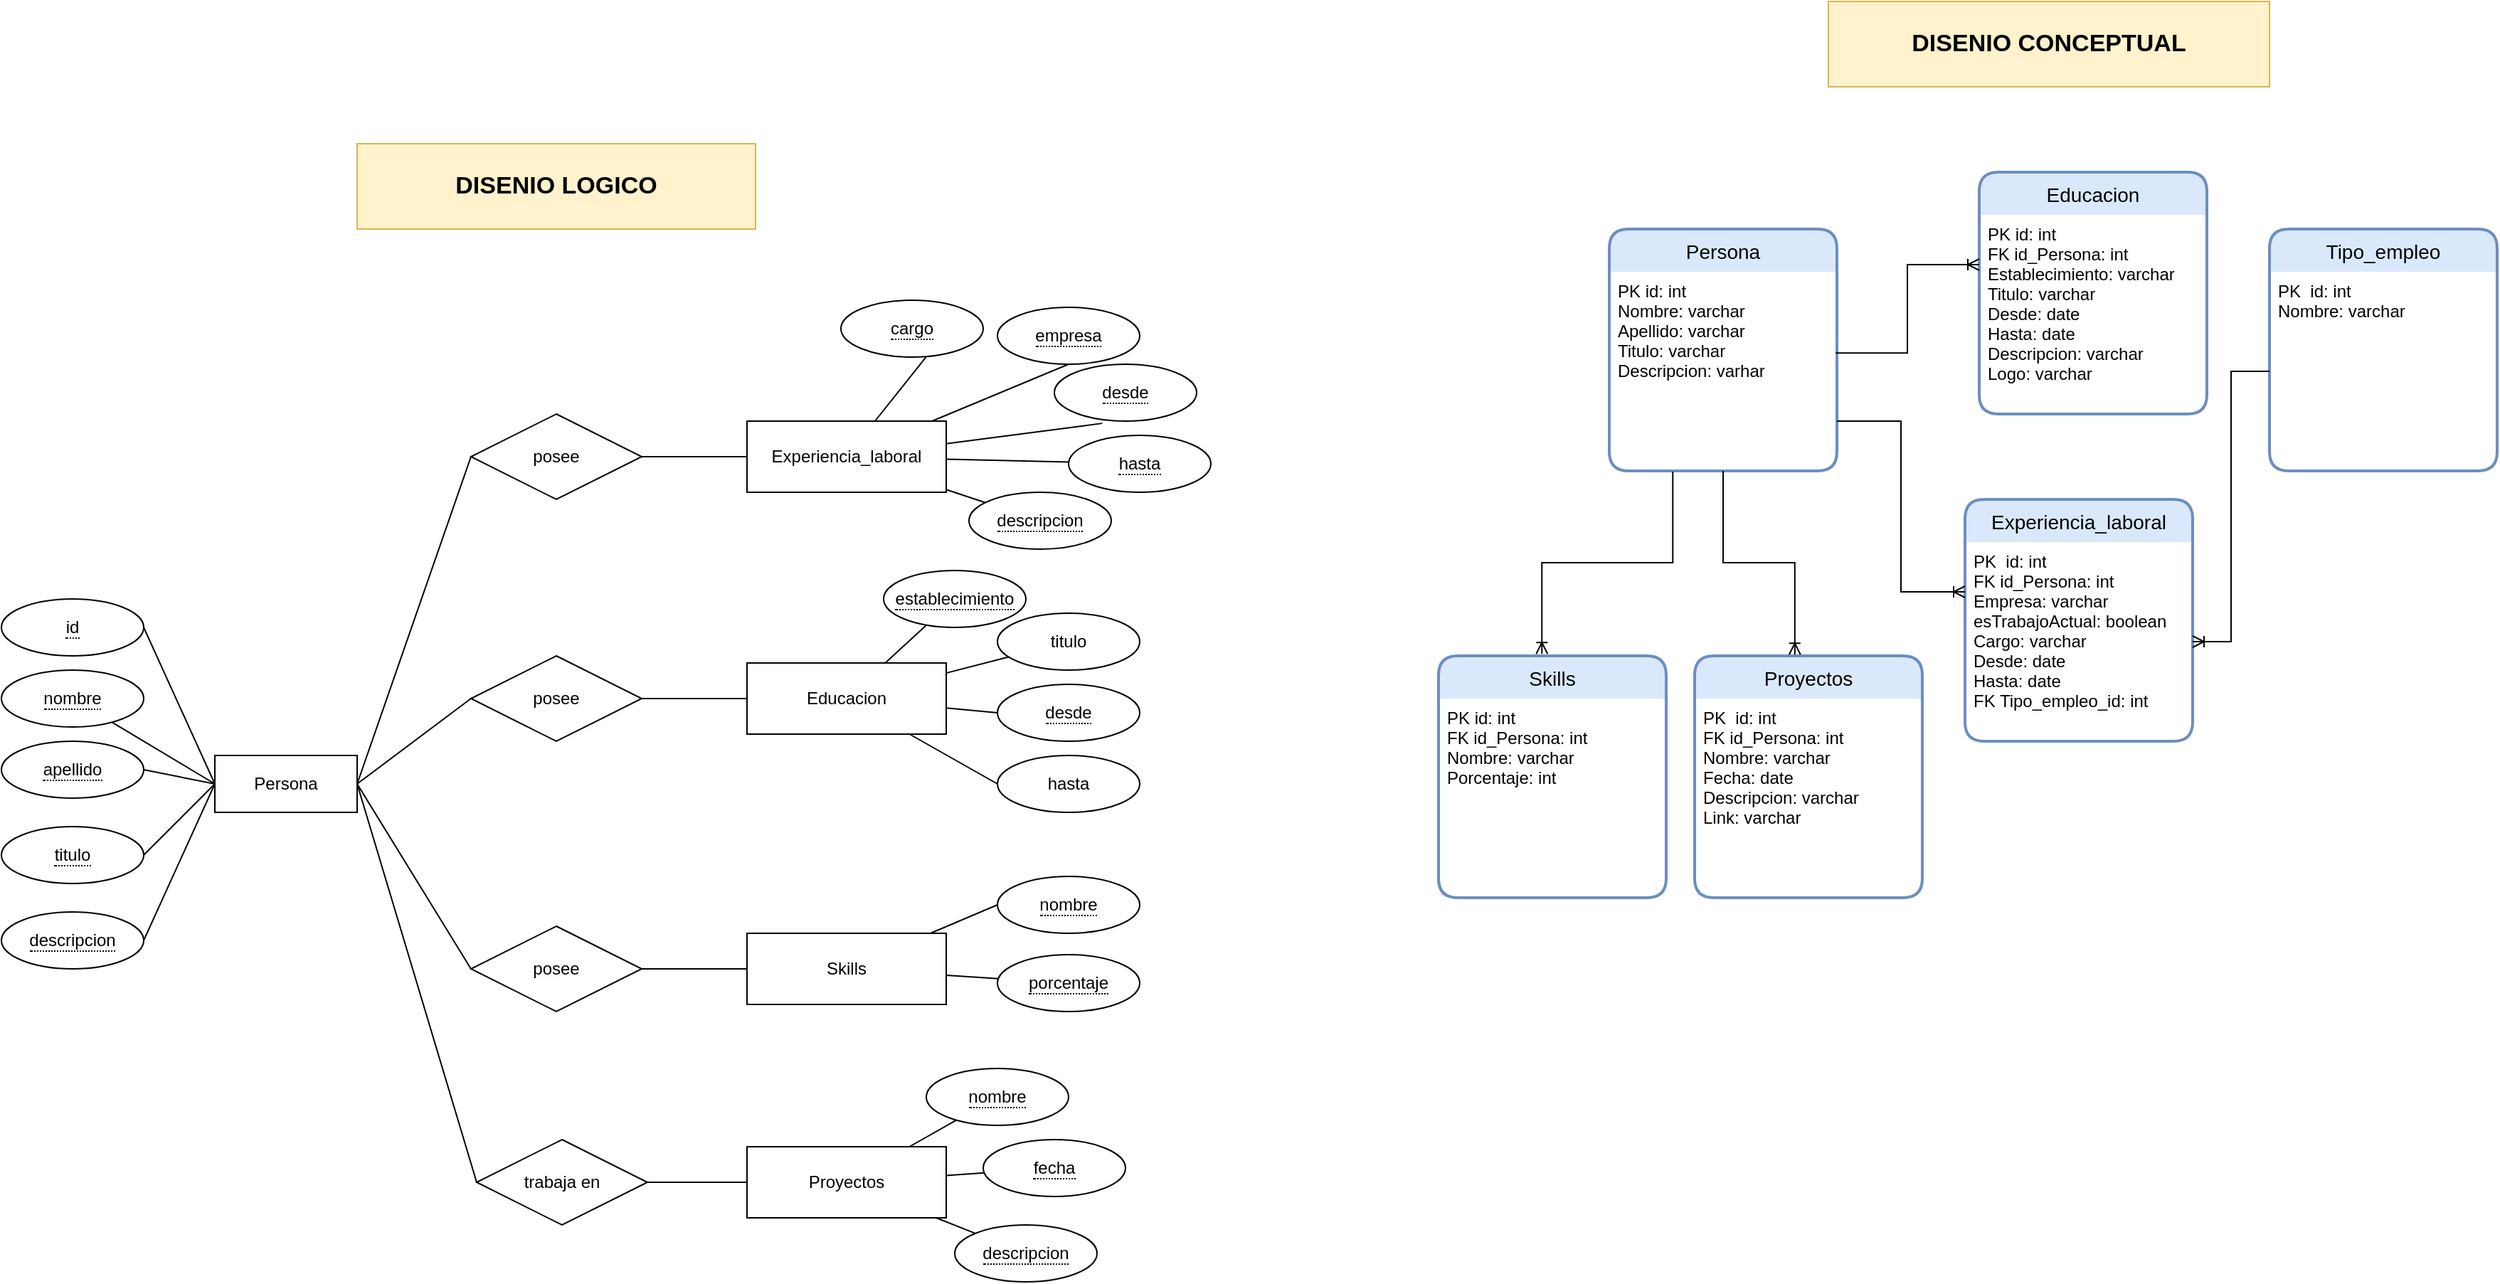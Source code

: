 <mxfile version="18.0.7" type="github" pages="2">
  <diagram id="QpSm8B5l4Wpi0U74M7_F" name="DER">
    <mxGraphModel dx="1038" dy="560" grid="1" gridSize="10" guides="1" tooltips="1" connect="1" arrows="1" fold="1" page="1" pageScale="1" pageWidth="827" pageHeight="1169" background="none" math="0" shadow="0">
      <root>
        <mxCell id="0" />
        <mxCell id="1" parent="0" />
        <mxCell id="chf8NwxJ6LeS7-mmYx3d-1" value="Persona" style="whiteSpace=wrap;html=1;align=center;" parent="1" vertex="1">
          <mxGeometry x="230" y="630" width="100" height="40" as="geometry" />
        </mxCell>
        <mxCell id="chf8NwxJ6LeS7-mmYx3d-43" style="edgeStyle=none;shape=connector;rounded=0;orthogonalLoop=1;jettySize=auto;html=1;entryX=0.599;entryY=0.996;entryDx=0;entryDy=0;entryPerimeter=0;labelBackgroundColor=default;fontFamily=Helvetica;fontSize=11;fontColor=default;endArrow=none;strokeColor=default;" parent="1" source="chf8NwxJ6LeS7-mmYx3d-3" target="chf8NwxJ6LeS7-mmYx3d-35" edge="1">
          <mxGeometry relative="1" as="geometry" />
        </mxCell>
        <mxCell id="chf8NwxJ6LeS7-mmYx3d-44" style="edgeStyle=none;shape=connector;rounded=0;orthogonalLoop=1;jettySize=auto;html=1;entryX=0.5;entryY=1;entryDx=0;entryDy=0;labelBackgroundColor=default;fontFamily=Helvetica;fontSize=11;fontColor=default;endArrow=none;strokeColor=default;" parent="1" source="chf8NwxJ6LeS7-mmYx3d-3" target="chf8NwxJ6LeS7-mmYx3d-36" edge="1">
          <mxGeometry relative="1" as="geometry" />
        </mxCell>
        <mxCell id="chf8NwxJ6LeS7-mmYx3d-45" style="edgeStyle=none;shape=connector;rounded=0;orthogonalLoop=1;jettySize=auto;html=1;entryX=0.336;entryY=1.039;entryDx=0;entryDy=0;entryPerimeter=0;labelBackgroundColor=default;fontFamily=Helvetica;fontSize=11;fontColor=default;endArrow=none;strokeColor=default;" parent="1" source="chf8NwxJ6LeS7-mmYx3d-3" target="chf8NwxJ6LeS7-mmYx3d-37" edge="1">
          <mxGeometry relative="1" as="geometry" />
        </mxCell>
        <mxCell id="chf8NwxJ6LeS7-mmYx3d-46" style="edgeStyle=none;shape=connector;rounded=0;orthogonalLoop=1;jettySize=auto;html=1;labelBackgroundColor=default;fontFamily=Helvetica;fontSize=11;fontColor=default;endArrow=none;strokeColor=default;" parent="1" source="chf8NwxJ6LeS7-mmYx3d-3" target="chf8NwxJ6LeS7-mmYx3d-38" edge="1">
          <mxGeometry relative="1" as="geometry" />
        </mxCell>
        <mxCell id="chf8NwxJ6LeS7-mmYx3d-47" style="edgeStyle=none;shape=connector;rounded=0;orthogonalLoop=1;jettySize=auto;html=1;labelBackgroundColor=default;fontFamily=Helvetica;fontSize=11;fontColor=default;endArrow=none;strokeColor=default;" parent="1" source="chf8NwxJ6LeS7-mmYx3d-3" target="chf8NwxJ6LeS7-mmYx3d-39" edge="1">
          <mxGeometry relative="1" as="geometry" />
        </mxCell>
        <mxCell id="chf8NwxJ6LeS7-mmYx3d-3" value="Experiencia_laboral" style="whiteSpace=wrap;html=1;align=center;" parent="1" vertex="1">
          <mxGeometry x="604" y="395" width="140" height="50" as="geometry" />
        </mxCell>
        <mxCell id="chf8NwxJ6LeS7-mmYx3d-49" style="edgeStyle=none;shape=connector;rounded=0;orthogonalLoop=1;jettySize=auto;html=1;labelBackgroundColor=default;fontFamily=Helvetica;fontSize=11;fontColor=default;endArrow=none;strokeColor=default;" parent="1" source="chf8NwxJ6LeS7-mmYx3d-4" target="chf8NwxJ6LeS7-mmYx3d-48" edge="1">
          <mxGeometry relative="1" as="geometry" />
        </mxCell>
        <mxCell id="chf8NwxJ6LeS7-mmYx3d-52" style="edgeStyle=none;shape=connector;rounded=0;orthogonalLoop=1;jettySize=auto;html=1;entryX=0;entryY=0.5;entryDx=0;entryDy=0;labelBackgroundColor=default;fontFamily=Helvetica;fontSize=11;fontColor=default;endArrow=none;strokeColor=default;" parent="1" source="chf8NwxJ6LeS7-mmYx3d-4" target="chf8NwxJ6LeS7-mmYx3d-51" edge="1">
          <mxGeometry relative="1" as="geometry" />
        </mxCell>
        <mxCell id="chf8NwxJ6LeS7-mmYx3d-53" style="edgeStyle=none;shape=connector;rounded=0;orthogonalLoop=1;jettySize=auto;html=1;labelBackgroundColor=default;fontFamily=Helvetica;fontSize=11;fontColor=default;endArrow=none;strokeColor=default;" parent="1" source="chf8NwxJ6LeS7-mmYx3d-4" target="chf8NwxJ6LeS7-mmYx3d-50" edge="1">
          <mxGeometry relative="1" as="geometry" />
        </mxCell>
        <mxCell id="chf8NwxJ6LeS7-mmYx3d-55" style="edgeStyle=none;shape=connector;rounded=0;orthogonalLoop=1;jettySize=auto;html=1;entryX=0;entryY=0.5;entryDx=0;entryDy=0;labelBackgroundColor=default;fontFamily=Helvetica;fontSize=11;fontColor=default;endArrow=none;strokeColor=default;" parent="1" source="chf8NwxJ6LeS7-mmYx3d-4" target="chf8NwxJ6LeS7-mmYx3d-54" edge="1">
          <mxGeometry relative="1" as="geometry" />
        </mxCell>
        <mxCell id="chf8NwxJ6LeS7-mmYx3d-4" value="Educacion" style="whiteSpace=wrap;html=1;align=center;" parent="1" vertex="1">
          <mxGeometry x="604" y="565" width="140" height="50" as="geometry" />
        </mxCell>
        <mxCell id="chf8NwxJ6LeS7-mmYx3d-58" style="edgeStyle=none;shape=connector;rounded=0;orthogonalLoop=1;jettySize=auto;html=1;entryX=0;entryY=0.5;entryDx=0;entryDy=0;labelBackgroundColor=default;fontFamily=Helvetica;fontSize=11;fontColor=default;endArrow=none;strokeColor=default;" parent="1" source="chf8NwxJ6LeS7-mmYx3d-5" target="chf8NwxJ6LeS7-mmYx3d-56" edge="1">
          <mxGeometry relative="1" as="geometry" />
        </mxCell>
        <mxCell id="chf8NwxJ6LeS7-mmYx3d-59" style="edgeStyle=none;shape=connector;rounded=0;orthogonalLoop=1;jettySize=auto;html=1;labelBackgroundColor=default;fontFamily=Helvetica;fontSize=11;fontColor=default;endArrow=none;strokeColor=default;" parent="1" source="chf8NwxJ6LeS7-mmYx3d-5" target="chf8NwxJ6LeS7-mmYx3d-57" edge="1">
          <mxGeometry relative="1" as="geometry" />
        </mxCell>
        <mxCell id="chf8NwxJ6LeS7-mmYx3d-5" value="Skills" style="whiteSpace=wrap;html=1;align=center;" parent="1" vertex="1">
          <mxGeometry x="604" y="755" width="140" height="50" as="geometry" />
        </mxCell>
        <mxCell id="chf8NwxJ6LeS7-mmYx3d-63" style="edgeStyle=none;shape=connector;rounded=0;orthogonalLoop=1;jettySize=auto;html=1;labelBackgroundColor=default;fontFamily=Helvetica;fontSize=11;fontColor=default;endArrow=none;strokeColor=default;" parent="1" source="chf8NwxJ6LeS7-mmYx3d-6" target="chf8NwxJ6LeS7-mmYx3d-60" edge="1">
          <mxGeometry relative="1" as="geometry" />
        </mxCell>
        <mxCell id="chf8NwxJ6LeS7-mmYx3d-64" style="edgeStyle=none;shape=connector;rounded=0;orthogonalLoop=1;jettySize=auto;html=1;labelBackgroundColor=default;fontFamily=Helvetica;fontSize=11;fontColor=default;endArrow=none;strokeColor=default;" parent="1" source="chf8NwxJ6LeS7-mmYx3d-6" target="chf8NwxJ6LeS7-mmYx3d-61" edge="1">
          <mxGeometry relative="1" as="geometry" />
        </mxCell>
        <mxCell id="chf8NwxJ6LeS7-mmYx3d-65" style="edgeStyle=none;shape=connector;rounded=0;orthogonalLoop=1;jettySize=auto;html=1;labelBackgroundColor=default;fontFamily=Helvetica;fontSize=11;fontColor=default;endArrow=none;strokeColor=default;" parent="1" source="chf8NwxJ6LeS7-mmYx3d-6" target="chf8NwxJ6LeS7-mmYx3d-62" edge="1">
          <mxGeometry relative="1" as="geometry" />
        </mxCell>
        <mxCell id="chf8NwxJ6LeS7-mmYx3d-6" value="Proyectos" style="whiteSpace=wrap;html=1;align=center;" parent="1" vertex="1">
          <mxGeometry x="604" y="905" width="140" height="50" as="geometry" />
        </mxCell>
        <mxCell id="chf8NwxJ6LeS7-mmYx3d-7" value="posee" style="shape=rhombus;perimeter=rhombusPerimeter;whiteSpace=wrap;html=1;align=center;" parent="1" vertex="1">
          <mxGeometry x="410" y="390" width="120" height="60" as="geometry" />
        </mxCell>
        <mxCell id="chf8NwxJ6LeS7-mmYx3d-9" value="" style="endArrow=none;html=1;rounded=0;exitX=1;exitY=0.5;exitDx=0;exitDy=0;entryX=0;entryY=0.5;entryDx=0;entryDy=0;" parent="1" source="chf8NwxJ6LeS7-mmYx3d-1" target="chf8NwxJ6LeS7-mmYx3d-7" edge="1">
          <mxGeometry relative="1" as="geometry">
            <mxPoint x="350" y="460" as="sourcePoint" />
            <mxPoint x="510" y="460" as="targetPoint" />
          </mxGeometry>
        </mxCell>
        <mxCell id="chf8NwxJ6LeS7-mmYx3d-15" value="" style="endArrow=none;html=1;rounded=0;exitX=1;exitY=0.5;exitDx=0;exitDy=0;entryX=0;entryY=0.5;entryDx=0;entryDy=0;" parent="1" source="chf8NwxJ6LeS7-mmYx3d-7" target="chf8NwxJ6LeS7-mmYx3d-3" edge="1">
          <mxGeometry relative="1" as="geometry">
            <mxPoint x="510" y="470" as="sourcePoint" />
            <mxPoint x="670" y="470" as="targetPoint" />
          </mxGeometry>
        </mxCell>
        <mxCell id="chf8NwxJ6LeS7-mmYx3d-18" value="posee" style="shape=rhombus;perimeter=rhombusPerimeter;whiteSpace=wrap;html=1;align=center;" parent="1" vertex="1">
          <mxGeometry x="410" y="560" width="120" height="60" as="geometry" />
        </mxCell>
        <mxCell id="chf8NwxJ6LeS7-mmYx3d-20" value="" style="endArrow=none;html=1;rounded=0;exitX=1;exitY=0.5;exitDx=0;exitDy=0;entryX=0;entryY=0.5;entryDx=0;entryDy=0;" parent="1" source="chf8NwxJ6LeS7-mmYx3d-1" target="chf8NwxJ6LeS7-mmYx3d-18" edge="1">
          <mxGeometry relative="1" as="geometry">
            <mxPoint x="500" y="510" as="sourcePoint" />
            <mxPoint x="660" y="510" as="targetPoint" />
          </mxGeometry>
        </mxCell>
        <mxCell id="chf8NwxJ6LeS7-mmYx3d-22" value="" style="endArrow=none;html=1;rounded=0;exitX=1;exitY=0.5;exitDx=0;exitDy=0;entryX=0;entryY=0.5;entryDx=0;entryDy=0;" parent="1" source="chf8NwxJ6LeS7-mmYx3d-18" target="chf8NwxJ6LeS7-mmYx3d-4" edge="1">
          <mxGeometry relative="1" as="geometry">
            <mxPoint x="540" y="590" as="sourcePoint" />
            <mxPoint x="590" y="600" as="targetPoint" />
          </mxGeometry>
        </mxCell>
        <mxCell id="chf8NwxJ6LeS7-mmYx3d-23" value="posee" style="shape=rhombus;perimeter=rhombusPerimeter;whiteSpace=wrap;html=1;align=center;" parent="1" vertex="1">
          <mxGeometry x="410" y="750" width="120" height="60" as="geometry" />
        </mxCell>
        <mxCell id="chf8NwxJ6LeS7-mmYx3d-24" value="trabaja en" style="shape=rhombus;perimeter=rhombusPerimeter;whiteSpace=wrap;html=1;align=center;" parent="1" vertex="1">
          <mxGeometry x="414" y="900" width="120" height="60" as="geometry" />
        </mxCell>
        <mxCell id="chf8NwxJ6LeS7-mmYx3d-26" value="" style="endArrow=none;html=1;rounded=0;entryX=0;entryY=0.5;entryDx=0;entryDy=0;exitX=1;exitY=0.5;exitDx=0;exitDy=0;" parent="1" source="chf8NwxJ6LeS7-mmYx3d-1" target="chf8NwxJ6LeS7-mmYx3d-23" edge="1">
          <mxGeometry relative="1" as="geometry">
            <mxPoint x="400" y="560" as="sourcePoint" />
            <mxPoint x="620" y="580" as="targetPoint" />
          </mxGeometry>
        </mxCell>
        <mxCell id="chf8NwxJ6LeS7-mmYx3d-27" value="" style="endArrow=none;html=1;rounded=0;exitX=1;exitY=0.5;exitDx=0;exitDy=0;entryX=0;entryY=0.5;entryDx=0;entryDy=0;" parent="1" source="chf8NwxJ6LeS7-mmYx3d-1" target="chf8NwxJ6LeS7-mmYx3d-24" edge="1">
          <mxGeometry relative="1" as="geometry">
            <mxPoint x="460" y="580" as="sourcePoint" />
            <mxPoint x="620" y="580" as="targetPoint" />
          </mxGeometry>
        </mxCell>
        <mxCell id="chf8NwxJ6LeS7-mmYx3d-31" value="" style="endArrow=none;html=1;rounded=0;exitX=1;exitY=0.5;exitDx=0;exitDy=0;" parent="1" source="chf8NwxJ6LeS7-mmYx3d-24" target="chf8NwxJ6LeS7-mmYx3d-6" edge="1">
          <mxGeometry relative="1" as="geometry">
            <mxPoint x="460" y="820" as="sourcePoint" />
            <mxPoint x="620" y="820" as="targetPoint" />
          </mxGeometry>
        </mxCell>
        <mxCell id="chf8NwxJ6LeS7-mmYx3d-32" value="" style="endArrow=none;html=1;rounded=0;exitX=1;exitY=0.5;exitDx=0;exitDy=0;entryX=0;entryY=0.5;entryDx=0;entryDy=0;" parent="1" source="chf8NwxJ6LeS7-mmYx3d-23" target="chf8NwxJ6LeS7-mmYx3d-5" edge="1">
          <mxGeometry relative="1" as="geometry">
            <mxPoint x="460" y="750" as="sourcePoint" />
            <mxPoint x="620" y="750" as="targetPoint" />
          </mxGeometry>
        </mxCell>
        <mxCell id="chf8NwxJ6LeS7-mmYx3d-35" value="&lt;span style=&quot;border-bottom: 1px dotted&quot;&gt;cargo&lt;/span&gt;" style="ellipse;whiteSpace=wrap;html=1;align=center;" parent="1" vertex="1">
          <mxGeometry x="670" y="310" width="100" height="40" as="geometry" />
        </mxCell>
        <mxCell id="chf8NwxJ6LeS7-mmYx3d-36" value="&lt;span style=&quot;border-bottom: 1px dotted&quot;&gt;empresa&lt;/span&gt;" style="ellipse;whiteSpace=wrap;html=1;align=center;" parent="1" vertex="1">
          <mxGeometry x="780" y="315" width="100" height="40" as="geometry" />
        </mxCell>
        <mxCell id="chf8NwxJ6LeS7-mmYx3d-37" value="&lt;span style=&quot;border-bottom: 1px dotted&quot;&gt;desde&lt;/span&gt;" style="ellipse;whiteSpace=wrap;html=1;align=center;" parent="1" vertex="1">
          <mxGeometry x="820" y="355" width="100" height="40" as="geometry" />
        </mxCell>
        <mxCell id="chf8NwxJ6LeS7-mmYx3d-38" value="&lt;span style=&quot;border-bottom: 1px dotted&quot;&gt;hasta&lt;/span&gt;" style="ellipse;whiteSpace=wrap;html=1;align=center;" parent="1" vertex="1">
          <mxGeometry x="830" y="405" width="100" height="40" as="geometry" />
        </mxCell>
        <mxCell id="chf8NwxJ6LeS7-mmYx3d-39" value="&lt;span style=&quot;border-bottom: 1px dotted&quot;&gt;descripcion&lt;/span&gt;" style="ellipse;whiteSpace=wrap;html=1;align=center;" parent="1" vertex="1">
          <mxGeometry x="760" y="445" width="100" height="40" as="geometry" />
        </mxCell>
        <mxCell id="chf8NwxJ6LeS7-mmYx3d-48" value="&lt;span style=&quot;border-bottom: 1px dotted&quot;&gt;establecimiento&lt;/span&gt;" style="ellipse;whiteSpace=wrap;html=1;align=center;" parent="1" vertex="1">
          <mxGeometry x="700" y="500" width="100" height="40" as="geometry" />
        </mxCell>
        <mxCell id="chf8NwxJ6LeS7-mmYx3d-50" value="titulo" style="ellipse;whiteSpace=wrap;html=1;align=center;" parent="1" vertex="1">
          <mxGeometry x="780" y="530" width="100" height="40" as="geometry" />
        </mxCell>
        <mxCell id="chf8NwxJ6LeS7-mmYx3d-51" value="&lt;span style=&quot;border-bottom: 1px dotted&quot;&gt;desde&lt;/span&gt;" style="ellipse;whiteSpace=wrap;html=1;align=center;" parent="1" vertex="1">
          <mxGeometry x="780" y="580" width="100" height="40" as="geometry" />
        </mxCell>
        <mxCell id="chf8NwxJ6LeS7-mmYx3d-54" value="hasta" style="ellipse;whiteSpace=wrap;html=1;align=center;" parent="1" vertex="1">
          <mxGeometry x="780" y="630" width="100" height="40" as="geometry" />
        </mxCell>
        <mxCell id="chf8NwxJ6LeS7-mmYx3d-56" value="&lt;span style=&quot;border-bottom: 1px dotted&quot;&gt;nombre&lt;/span&gt;" style="ellipse;whiteSpace=wrap;html=1;align=center;" parent="1" vertex="1">
          <mxGeometry x="780" y="715" width="100" height="40" as="geometry" />
        </mxCell>
        <mxCell id="chf8NwxJ6LeS7-mmYx3d-57" value="&lt;span style=&quot;border-bottom: 1px dotted&quot;&gt;porcentaje&lt;/span&gt;" style="ellipse;whiteSpace=wrap;html=1;align=center;" parent="1" vertex="1">
          <mxGeometry x="780" y="770" width="100" height="40" as="geometry" />
        </mxCell>
        <mxCell id="chf8NwxJ6LeS7-mmYx3d-60" value="&lt;span style=&quot;border-bottom: 1px dotted&quot;&gt;nombre&lt;/span&gt;" style="ellipse;whiteSpace=wrap;html=1;align=center;" parent="1" vertex="1">
          <mxGeometry x="730" y="850" width="100" height="40" as="geometry" />
        </mxCell>
        <mxCell id="chf8NwxJ6LeS7-mmYx3d-61" value="&lt;span style=&quot;border-bottom: 1px dotted&quot;&gt;fecha&lt;/span&gt;" style="ellipse;whiteSpace=wrap;html=1;align=center;" parent="1" vertex="1">
          <mxGeometry x="770" y="900" width="100" height="40" as="geometry" />
        </mxCell>
        <mxCell id="chf8NwxJ6LeS7-mmYx3d-62" value="&lt;span style=&quot;border-bottom: 1px dotted&quot;&gt;descripcion&lt;/span&gt;" style="ellipse;whiteSpace=wrap;html=1;align=center;" parent="1" vertex="1">
          <mxGeometry x="750" y="960" width="100" height="40" as="geometry" />
        </mxCell>
        <mxCell id="IKc9bVj89uV0Ui4GK-_n-7" value="DISENIO LOGICO" style="rounded=0;whiteSpace=wrap;html=1;fontFamily=Helvetica;fontSize=17;fontStyle=1;fillColor=#fff2cc;strokeColor=#d6b656;" parent="1" vertex="1">
          <mxGeometry x="330" y="200" width="280" height="60" as="geometry" />
        </mxCell>
        <mxCell id="IKc9bVj89uV0Ui4GK-_n-8" value="DISENIO CONCEPTUAL" style="rounded=0;whiteSpace=wrap;html=1;fontFamily=Helvetica;fontSize=17;fontStyle=1;fillColor=#fff2cc;strokeColor=#d6b656;" parent="1" vertex="1">
          <mxGeometry x="1364" y="100" width="310" height="60" as="geometry" />
        </mxCell>
        <mxCell id="lIModVLrYndjuk8-XewW-1" value="Persona" style="swimlane;childLayout=stackLayout;horizontal=1;startSize=30;horizontalStack=0;rounded=1;fontSize=14;fontStyle=0;strokeWidth=2;resizeParent=0;resizeLast=1;shadow=0;dashed=0;align=center;swimlaneFillColor=default;fillColor=#dae8fc;strokeColor=#6c8ebf;sketch=0;glass=0;swimlaneLine=0;labelBorderColor=none;" parent="1" vertex="1">
          <mxGeometry x="1210" y="260" width="160" height="170" as="geometry" />
        </mxCell>
        <mxCell id="lIModVLrYndjuk8-XewW-2" value="PK id: int&#xa;Nombre: varchar&#xa;Apellido: varchar&#xa;Titulo: varchar&#xa;Descripcion: varhar" style="align=left;strokeColor=none;fillColor=none;spacingLeft=4;fontSize=12;verticalAlign=top;resizable=0;rotatable=0;part=1;fontStyle=0" parent="lIModVLrYndjuk8-XewW-1" vertex="1">
          <mxGeometry y="30" width="160" height="140" as="geometry" />
        </mxCell>
        <mxCell id="lIModVLrYndjuk8-XewW-5" value="Experiencia_laboral" style="swimlane;childLayout=stackLayout;horizontal=1;startSize=30;horizontalStack=0;rounded=1;fontSize=14;fontStyle=0;strokeWidth=2;resizeParent=0;resizeLast=1;shadow=0;dashed=0;align=center;swimlaneFillColor=default;fillColor=#dae8fc;strokeColor=#6c8ebf;sketch=0;glass=0;swimlaneLine=0;labelBorderColor=none;" parent="1" vertex="1">
          <mxGeometry x="1460" y="450" width="160" height="170" as="geometry" />
        </mxCell>
        <mxCell id="lIModVLrYndjuk8-XewW-6" value="PK  id: int&#xa;FK id_Persona: int&#xa;Empresa: varchar&#xa;esTrabajoActual: boolean&#xa;Cargo: varchar&#xa;Desde: date&#xa;Hasta: date&#xa;FK Tipo_empleo_id: int" style="align=left;strokeColor=none;fillColor=none;spacingLeft=4;fontSize=12;verticalAlign=top;resizable=0;rotatable=0;part=1;" parent="lIModVLrYndjuk8-XewW-5" vertex="1">
          <mxGeometry y="30" width="160" height="140" as="geometry" />
        </mxCell>
        <mxCell id="lIModVLrYndjuk8-XewW-7" value="Educacion" style="swimlane;childLayout=stackLayout;horizontal=1;startSize=30;horizontalStack=0;rounded=1;fontSize=14;fontStyle=0;strokeWidth=2;resizeParent=0;resizeLast=1;shadow=0;dashed=0;align=center;swimlaneFillColor=default;fillColor=#dae8fc;strokeColor=#6c8ebf;sketch=0;glass=0;swimlaneLine=0;labelBorderColor=none;" parent="1" vertex="1">
          <mxGeometry x="1470" y="220" width="160" height="170" as="geometry" />
        </mxCell>
        <mxCell id="lIModVLrYndjuk8-XewW-8" value="PK id: int&#xa;FK id_Persona: int&#xa;Establecimiento: varchar&#xa;Titulo: varchar&#xa;Desde: date&#xa;Hasta: date&#xa;Descripcion: varchar&#xa;Logo: varchar" style="align=left;strokeColor=none;fillColor=none;spacingLeft=4;fontSize=12;verticalAlign=top;resizable=0;rotatable=0;part=1;" parent="lIModVLrYndjuk8-XewW-7" vertex="1">
          <mxGeometry y="30" width="160" height="140" as="geometry" />
        </mxCell>
        <mxCell id="lIModVLrYndjuk8-XewW-12" value="Skills" style="swimlane;childLayout=stackLayout;horizontal=1;startSize=30;horizontalStack=0;rounded=1;fontSize=14;fontStyle=0;strokeWidth=2;resizeParent=0;resizeLast=1;shadow=0;dashed=0;align=center;swimlaneFillColor=default;fillColor=#dae8fc;strokeColor=#6c8ebf;sketch=0;glass=0;swimlaneLine=0;labelBorderColor=none;" parent="1" vertex="1">
          <mxGeometry x="1090" y="560" width="160" height="170" as="geometry" />
        </mxCell>
        <mxCell id="lIModVLrYndjuk8-XewW-13" value="PK id: int&#xa;FK id_Persona: int&#xa;Nombre: varchar&#xa;Porcentaje: int" style="align=left;strokeColor=none;fillColor=none;spacingLeft=4;fontSize=12;verticalAlign=top;resizable=0;rotatable=0;part=1;" parent="lIModVLrYndjuk8-XewW-12" vertex="1">
          <mxGeometry y="30" width="160" height="140" as="geometry" />
        </mxCell>
        <mxCell id="lIModVLrYndjuk8-XewW-14" value="Proyectos" style="swimlane;childLayout=stackLayout;horizontal=1;startSize=30;horizontalStack=0;rounded=1;fontSize=14;fontStyle=0;strokeWidth=2;resizeParent=0;resizeLast=1;shadow=0;dashed=0;align=center;swimlaneFillColor=default;fillColor=#dae8fc;strokeColor=#6c8ebf;sketch=0;glass=0;swimlaneLine=0;labelBorderColor=none;" parent="1" vertex="1">
          <mxGeometry x="1270" y="560" width="160" height="170" as="geometry" />
        </mxCell>
        <mxCell id="lIModVLrYndjuk8-XewW-15" value="PK  id: int&#xa;FK id_Persona: int&#xa;Nombre: varchar&#xa;Fecha: date&#xa;Descripcion: varchar&#xa;Link: varchar" style="align=left;strokeColor=none;fillColor=none;spacingLeft=4;fontSize=12;verticalAlign=top;resizable=0;rotatable=0;part=1;" parent="lIModVLrYndjuk8-XewW-14" vertex="1">
          <mxGeometry y="30" width="160" height="140" as="geometry" />
        </mxCell>
        <mxCell id="lIModVLrYndjuk8-XewW-21" value="" style="edgeStyle=elbowEdgeStyle;fontSize=12;html=1;endArrow=ERoneToMany;rounded=0;entryX=0;entryY=0.25;entryDx=0;entryDy=0;exitX=1;exitY=0.75;exitDx=0;exitDy=0;" parent="1" source="lIModVLrYndjuk8-XewW-2" target="lIModVLrYndjuk8-XewW-6" edge="1">
          <mxGeometry width="100" height="100" relative="1" as="geometry">
            <mxPoint x="1210" y="420" as="sourcePoint" />
            <mxPoint x="1310" y="320" as="targetPoint" />
          </mxGeometry>
        </mxCell>
        <mxCell id="lIModVLrYndjuk8-XewW-26" value="" style="edgeStyle=elbowEdgeStyle;fontSize=12;html=1;endArrow=ERoneToMany;rounded=0;entryX=0;entryY=0.25;entryDx=0;entryDy=0;exitX=0.994;exitY=0.408;exitDx=0;exitDy=0;exitPerimeter=0;" parent="1" source="lIModVLrYndjuk8-XewW-2" target="lIModVLrYndjuk8-XewW-8" edge="1">
          <mxGeometry width="100" height="100" relative="1" as="geometry">
            <mxPoint x="1380.0" y="405" as="sourcePoint" />
            <mxPoint x="1470.0" y="525" as="targetPoint" />
          </mxGeometry>
        </mxCell>
        <mxCell id="lIModVLrYndjuk8-XewW-27" value="" style="edgeStyle=elbowEdgeStyle;fontSize=12;html=1;endArrow=ERoneToMany;rounded=0;entryX=0.44;entryY=-0.005;entryDx=0;entryDy=0;exitX=0.5;exitY=1;exitDx=0;exitDy=0;entryPerimeter=0;elbow=vertical;" parent="1" source="lIModVLrYndjuk8-XewW-2" target="lIModVLrYndjuk8-XewW-14" edge="1">
          <mxGeometry width="100" height="100" relative="1" as="geometry">
            <mxPoint x="1380.0" y="405" as="sourcePoint" />
            <mxPoint x="1470.0" y="525" as="targetPoint" />
          </mxGeometry>
        </mxCell>
        <mxCell id="lIModVLrYndjuk8-XewW-28" value="" style="edgeStyle=elbowEdgeStyle;fontSize=12;html=1;endArrow=ERoneToMany;rounded=0;entryX=0.454;entryY=-0.008;entryDx=0;entryDy=0;entryPerimeter=0;elbow=vertical;exitX=0.279;exitY=1.004;exitDx=0;exitDy=0;exitPerimeter=0;" parent="1" source="lIModVLrYndjuk8-XewW-2" target="lIModVLrYndjuk8-XewW-12" edge="1">
          <mxGeometry width="100" height="100" relative="1" as="geometry">
            <mxPoint x="1180" y="420" as="sourcePoint" />
            <mxPoint x="1150.4" y="524.15" as="targetPoint" />
          </mxGeometry>
        </mxCell>
        <mxCell id="grFq27OgAj6Q5uw3qDn--1" value="Tipo_empleo" style="swimlane;childLayout=stackLayout;horizontal=1;startSize=30;horizontalStack=0;rounded=1;fontSize=14;fontStyle=0;strokeWidth=2;resizeParent=0;resizeLast=1;shadow=0;dashed=0;align=center;swimlaneFillColor=default;fillColor=#dae8fc;strokeColor=#6c8ebf;sketch=0;glass=0;swimlaneLine=0;labelBorderColor=none;" parent="1" vertex="1">
          <mxGeometry x="1674" y="260" width="160" height="170" as="geometry" />
        </mxCell>
        <mxCell id="grFq27OgAj6Q5uw3qDn--2" value="PK  id: int&#xa;Nombre: varchar" style="align=left;strokeColor=none;fillColor=none;spacingLeft=4;fontSize=12;verticalAlign=top;resizable=0;rotatable=0;part=1;" parent="grFq27OgAj6Q5uw3qDn--1" vertex="1">
          <mxGeometry y="30" width="160" height="140" as="geometry" />
        </mxCell>
        <mxCell id="grFq27OgAj6Q5uw3qDn--3" value="" style="edgeStyle=elbowEdgeStyle;fontSize=12;html=1;endArrow=ERoneToMany;rounded=0;" parent="1" source="grFq27OgAj6Q5uw3qDn--2" target="lIModVLrYndjuk8-XewW-6" edge="1">
          <mxGeometry width="100" height="100" relative="1" as="geometry">
            <mxPoint x="1730" y="512.12" as="sourcePoint" />
            <mxPoint x="1830.96" y="450" as="targetPoint" />
          </mxGeometry>
        </mxCell>
        <mxCell id="4Q7hesqIT6AAzDRU9ILQ-2" value="&lt;span style=&quot;border-bottom: 1px dotted&quot;&gt;id&lt;/span&gt;" style="ellipse;whiteSpace=wrap;html=1;align=center;" parent="1" vertex="1">
          <mxGeometry x="80" y="520" width="100" height="40" as="geometry" />
        </mxCell>
        <mxCell id="4Q7hesqIT6AAzDRU9ILQ-3" value="&lt;span style=&quot;border-bottom: 1px dotted&quot;&gt;nombre&lt;/span&gt;" style="ellipse;whiteSpace=wrap;html=1;align=center;" parent="1" vertex="1">
          <mxGeometry x="80" y="570" width="100" height="40" as="geometry" />
        </mxCell>
        <mxCell id="4Q7hesqIT6AAzDRU9ILQ-4" value="" style="endArrow=none;html=1;rounded=0;exitX=0;exitY=0.5;exitDx=0;exitDy=0;entryX=1;entryY=0.5;entryDx=0;entryDy=0;" parent="1" source="chf8NwxJ6LeS7-mmYx3d-1" target="4Q7hesqIT6AAzDRU9ILQ-2" edge="1">
          <mxGeometry relative="1" as="geometry">
            <mxPoint x="180" y="485" as="sourcePoint" />
            <mxPoint x="361" y="495" as="targetPoint" />
          </mxGeometry>
        </mxCell>
        <mxCell id="4Q7hesqIT6AAzDRU9ILQ-5" value="" style="endArrow=none;html=1;rounded=0;exitX=0;exitY=0.5;exitDx=0;exitDy=0;" parent="1" source="chf8NwxJ6LeS7-mmYx3d-1" target="4Q7hesqIT6AAzDRU9ILQ-3" edge="1">
          <mxGeometry relative="1" as="geometry">
            <mxPoint x="180" y="485" as="sourcePoint" />
            <mxPoint x="234.645" y="469.142" as="targetPoint" />
          </mxGeometry>
        </mxCell>
        <mxCell id="4Q7hesqIT6AAzDRU9ILQ-6" value="&lt;span style=&quot;border-bottom: 1px dotted&quot;&gt;apellido&lt;/span&gt;" style="ellipse;whiteSpace=wrap;html=1;align=center;" parent="1" vertex="1">
          <mxGeometry x="80" y="620" width="100" height="40" as="geometry" />
        </mxCell>
        <mxCell id="4Q7hesqIT6AAzDRU9ILQ-7" value="" style="endArrow=none;html=1;rounded=0;exitX=0;exitY=0.5;exitDx=0;exitDy=0;entryX=1;entryY=0.5;entryDx=0;entryDy=0;" parent="1" source="chf8NwxJ6LeS7-mmYx3d-1" target="4Q7hesqIT6AAzDRU9ILQ-6" edge="1">
          <mxGeometry relative="1" as="geometry">
            <mxPoint x="240" y="660" as="sourcePoint" />
            <mxPoint x="175.355" y="634.142" as="targetPoint" />
          </mxGeometry>
        </mxCell>
        <mxCell id="4Q7hesqIT6AAzDRU9ILQ-8" value="&lt;span style=&quot;border-bottom: 1px dotted&quot;&gt;titulo&lt;/span&gt;" style="ellipse;whiteSpace=wrap;html=1;align=center;" parent="1" vertex="1">
          <mxGeometry x="80" y="680" width="100" height="40" as="geometry" />
        </mxCell>
        <mxCell id="4Q7hesqIT6AAzDRU9ILQ-9" value="&lt;span style=&quot;border-bottom: 1px dotted&quot;&gt;descripcion&lt;br&gt;&lt;/span&gt;" style="ellipse;whiteSpace=wrap;html=1;align=center;" parent="1" vertex="1">
          <mxGeometry x="80" y="740" width="100" height="40" as="geometry" />
        </mxCell>
        <mxCell id="bEV5I2A7I-A9MYf_Ylay-2" value="" style="endArrow=none;html=1;rounded=0;entryX=1;entryY=0.5;entryDx=0;entryDy=0;" parent="1" target="4Q7hesqIT6AAzDRU9ILQ-8" edge="1">
          <mxGeometry relative="1" as="geometry">
            <mxPoint x="230" y="650" as="sourcePoint" />
            <mxPoint x="190" y="730" as="targetPoint" />
          </mxGeometry>
        </mxCell>
        <mxCell id="bEV5I2A7I-A9MYf_Ylay-3" value="" style="endArrow=none;html=1;rounded=0;entryX=1;entryY=0.5;entryDx=0;entryDy=0;exitX=0;exitY=0.5;exitDx=0;exitDy=0;" parent="1" source="chf8NwxJ6LeS7-mmYx3d-1" target="4Q7hesqIT6AAzDRU9ILQ-9" edge="1">
          <mxGeometry relative="1" as="geometry">
            <mxPoint x="220" y="650" as="sourcePoint" />
            <mxPoint x="190" y="790" as="targetPoint" />
          </mxGeometry>
        </mxCell>
      </root>
    </mxGraphModel>
  </diagram>
  <diagram id="8BGMtuXX3aosdN9lxjDp" name="UML">
    <mxGraphModel dx="-616" dy="560" grid="1" gridSize="10" guides="1" tooltips="1" connect="1" arrows="1" fold="1" page="1" pageScale="1" pageWidth="827" pageHeight="1169" math="0" shadow="0">
      <root>
        <mxCell id="0" />
        <mxCell id="1" parent="0" />
        <mxCell id="38xX6cdBBivockfwKTdx-1" value="DISENIO UML" style="rounded=0;whiteSpace=wrap;html=1;fontFamily=Helvetica;fontSize=17;fontStyle=1;fillColor=#fff2cc;strokeColor=#d6b656;" parent="1" vertex="1">
          <mxGeometry x="1940" y="90" width="310" height="60" as="geometry" />
        </mxCell>
        <mxCell id="38xX6cdBBivockfwKTdx-7" value="Experiencia" style="swimlane;fontStyle=1;align=center;verticalAlign=top;childLayout=stackLayout;horizontal=1;startSize=26;horizontalStack=0;resizeParent=1;resizeParentMax=0;resizeLast=0;collapsible=1;marginBottom=0;swimlaneFillColor=default;" parent="1" vertex="1">
          <mxGeometry x="1983" y="480" width="160" height="230" as="geometry">
            <mxRectangle x="1907" y="180" width="90" height="26" as="alternateBounds" />
          </mxGeometry>
        </mxCell>
        <mxCell id="38xX6cdBBivockfwKTdx-8" value="+ id: int&#xa;+ cargo: string&#xa;+ empresa: string&#xa;+ desde: Date&#xa;+ hasta: Date&#xa;+ descripcion: string" style="text;strokeColor=none;fillColor=none;align=left;verticalAlign=top;spacingLeft=4;spacingRight=4;overflow=hidden;rotatable=0;points=[[0,0.5],[1,0.5]];portConstraint=eastwest;" parent="38xX6cdBBivockfwKTdx-7" vertex="1">
          <mxGeometry y="26" width="160" height="104" as="geometry" />
        </mxCell>
        <mxCell id="38xX6cdBBivockfwKTdx-9" value="" style="line;strokeWidth=1;fillColor=none;align=left;verticalAlign=middle;spacingTop=-1;spacingLeft=3;spacingRight=3;rotatable=0;labelPosition=right;points=[];portConstraint=eastwest;" parent="38xX6cdBBivockfwKTdx-7" vertex="1">
          <mxGeometry y="130" width="160" height="8" as="geometry" />
        </mxCell>
        <mxCell id="38xX6cdBBivockfwKTdx-10" value="+ setCargo()&#xa;+ setEmpresa()&#xa;+ setDesde()&#xa;+ setHasta()&#xa;+ setDescripcion()" style="text;strokeColor=none;fillColor=none;align=left;verticalAlign=top;spacingLeft=4;spacingRight=4;overflow=hidden;rotatable=0;points=[[0,0.5],[1,0.5]];portConstraint=eastwest;" parent="38xX6cdBBivockfwKTdx-7" vertex="1">
          <mxGeometry y="138" width="160" height="92" as="geometry" />
        </mxCell>
        <mxCell id="38xX6cdBBivockfwKTdx-12" value="Proyecto" style="swimlane;fontStyle=1;align=center;verticalAlign=top;childLayout=stackLayout;horizontal=1;startSize=26;horizontalStack=0;resizeParent=1;resizeParentMax=0;resizeLast=0;collapsible=1;marginBottom=0;swimlaneFillColor=default;" parent="1" vertex="1">
          <mxGeometry x="2223" y="480" width="160" height="210" as="geometry">
            <mxRectangle x="1907" y="180" width="90" height="26" as="alternateBounds" />
          </mxGeometry>
        </mxCell>
        <mxCell id="38xX6cdBBivockfwKTdx-13" value="+ id: int&#xa;+ nombre: string&#xa;+ fecha: Date&#xa;+ descripcion: string&#xa;+ link: string" style="text;strokeColor=none;fillColor=none;align=left;verticalAlign=top;spacingLeft=4;spacingRight=4;overflow=hidden;rotatable=0;points=[[0,0.5],[1,0.5]];portConstraint=eastwest;" parent="38xX6cdBBivockfwKTdx-12" vertex="1">
          <mxGeometry y="26" width="160" height="84" as="geometry" />
        </mxCell>
        <mxCell id="38xX6cdBBivockfwKTdx-14" value="" style="line;strokeWidth=1;fillColor=none;align=left;verticalAlign=middle;spacingTop=-1;spacingLeft=3;spacingRight=3;rotatable=0;labelPosition=right;points=[];portConstraint=eastwest;" parent="38xX6cdBBivockfwKTdx-12" vertex="1">
          <mxGeometry y="110" width="160" height="8" as="geometry" />
        </mxCell>
        <mxCell id="38xX6cdBBivockfwKTdx-15" value="+ setNombre ()&#xa;+ setFecha()&#xa;+ setDescripcion()&#xa;+ setLink() " style="text;strokeColor=none;fillColor=none;align=left;verticalAlign=top;spacingLeft=4;spacingRight=4;overflow=hidden;rotatable=0;points=[[0,0.5],[1,0.5]];portConstraint=eastwest;" parent="38xX6cdBBivockfwKTdx-12" vertex="1">
          <mxGeometry y="118" width="160" height="92" as="geometry" />
        </mxCell>
        <mxCell id="38xX6cdBBivockfwKTdx-16" value="Educacion" style="swimlane;fontStyle=1;align=center;verticalAlign=top;childLayout=stackLayout;horizontal=1;startSize=26;horizontalStack=0;resizeParent=1;resizeParentMax=0;resizeLast=0;collapsible=1;marginBottom=0;swimlaneFillColor=default;" parent="1" vertex="1">
          <mxGeometry x="1753" y="480" width="160" height="260" as="geometry">
            <mxRectangle x="1907" y="180" width="90" height="26" as="alternateBounds" />
          </mxGeometry>
        </mxCell>
        <mxCell id="38xX6cdBBivockfwKTdx-17" value="+ id: int&#xa;+ establecimiento: string&#xa;+ titulo: string&#xa;+ desde: Date&#xa;+ hasta: Date&#xa;+ logo: string" style="text;strokeColor=none;fillColor=none;align=left;verticalAlign=top;spacingLeft=4;spacingRight=4;overflow=hidden;rotatable=0;points=[[0,0.5],[1,0.5]];portConstraint=eastwest;" parent="38xX6cdBBivockfwKTdx-16" vertex="1">
          <mxGeometry y="26" width="160" height="104" as="geometry" />
        </mxCell>
        <mxCell id="38xX6cdBBivockfwKTdx-18" value="" style="line;strokeWidth=1;fillColor=none;align=left;verticalAlign=middle;spacingTop=-1;spacingLeft=3;spacingRight=3;rotatable=0;labelPosition=right;points=[];portConstraint=eastwest;" parent="38xX6cdBBivockfwKTdx-16" vertex="1">
          <mxGeometry y="130" width="160" height="20" as="geometry" />
        </mxCell>
        <mxCell id="38xX6cdBBivockfwKTdx-19" value="+ setEstablecimiento()&#xa;+ setTitulo()&#xa;+ setDesde()&#xa;+ setHasta()&#xa;+ setLogo()" style="text;strokeColor=none;fillColor=none;align=left;verticalAlign=top;spacingLeft=4;spacingRight=4;overflow=hidden;rotatable=0;points=[[0,0.5],[1,0.5]];portConstraint=eastwest;" parent="38xX6cdBBivockfwKTdx-16" vertex="1">
          <mxGeometry y="150" width="160" height="110" as="geometry" />
        </mxCell>
        <mxCell id="38xX6cdBBivockfwKTdx-21" value="Skills" style="swimlane;fontStyle=1;align=center;verticalAlign=top;childLayout=stackLayout;horizontal=1;startSize=26;horizontalStack=0;resizeParent=1;resizeParentMax=0;resizeLast=0;collapsible=1;marginBottom=0;swimlaneFillColor=default;" parent="1" vertex="1">
          <mxGeometry x="2111" y="220" width="160" height="210" as="geometry">
            <mxRectangle x="1907" y="180" width="90" height="26" as="alternateBounds" />
          </mxGeometry>
        </mxCell>
        <mxCell id="38xX6cdBBivockfwKTdx-22" value="+id: int&#xa;+ nombre: string&#xa;+ porcentaje: number" style="text;strokeColor=none;fillColor=none;align=left;verticalAlign=top;spacingLeft=4;spacingRight=4;overflow=hidden;rotatable=0;points=[[0,0.5],[1,0.5]];portConstraint=eastwest;" parent="38xX6cdBBivockfwKTdx-21" vertex="1">
          <mxGeometry y="26" width="160" height="84" as="geometry" />
        </mxCell>
        <mxCell id="38xX6cdBBivockfwKTdx-23" value="" style="line;strokeWidth=1;fillColor=none;align=left;verticalAlign=middle;spacingTop=-1;spacingLeft=3;spacingRight=3;rotatable=0;labelPosition=right;points=[];portConstraint=eastwest;" parent="38xX6cdBBivockfwKTdx-21" vertex="1">
          <mxGeometry y="110" width="160" height="8" as="geometry" />
        </mxCell>
        <mxCell id="38xX6cdBBivockfwKTdx-24" value="+ setNombre()&#xa;+ setPorcentaje()" style="text;strokeColor=none;fillColor=none;align=left;verticalAlign=top;spacingLeft=4;spacingRight=4;overflow=hidden;rotatable=0;points=[[0,0.5],[1,0.5]];portConstraint=eastwest;" parent="38xX6cdBBivockfwKTdx-21" vertex="1">
          <mxGeometry y="118" width="160" height="92" as="geometry" />
        </mxCell>
        <mxCell id="GcfekffhCo76FMjWZkN6-2" value="Persona" style="swimlane;fontStyle=1;align=center;verticalAlign=top;childLayout=stackLayout;horizontal=1;startSize=26;horizontalStack=0;resizeParent=1;resizeParentMax=0;resizeLast=0;collapsible=1;marginBottom=0;swimlaneFillColor=default;" parent="1" vertex="1">
          <mxGeometry x="1864" y="220" width="160" height="210" as="geometry">
            <mxRectangle x="1907" y="180" width="90" height="26" as="alternateBounds" />
          </mxGeometry>
        </mxCell>
        <mxCell id="GcfekffhCo76FMjWZkN6-3" value="+ id: int&#xa;+ nombre: string&#xa;+ apellido: string&#xa;+ titulo: string&#xa;+ descripcion: string " style="text;strokeColor=none;fillColor=none;align=left;verticalAlign=top;spacingLeft=4;spacingRight=4;overflow=hidden;rotatable=0;points=[[0,0.5],[1,0.5]];portConstraint=eastwest;" parent="GcfekffhCo76FMjWZkN6-2" vertex="1">
          <mxGeometry y="26" width="160" height="84" as="geometry" />
        </mxCell>
        <mxCell id="GcfekffhCo76FMjWZkN6-4" value="" style="line;strokeWidth=1;fillColor=none;align=left;verticalAlign=middle;spacingTop=-1;spacingLeft=3;spacingRight=3;rotatable=0;labelPosition=right;points=[];portConstraint=eastwest;" parent="GcfekffhCo76FMjWZkN6-2" vertex="1">
          <mxGeometry y="110" width="160" height="8" as="geometry" />
        </mxCell>
        <mxCell id="GcfekffhCo76FMjWZkN6-5" value="+ setNombre()&#xa;+ setApellido()&#xa;+ setTitulo()&#xa;+ setDescripcion()" style="text;strokeColor=none;fillColor=none;align=left;verticalAlign=top;spacingLeft=4;spacingRight=4;overflow=hidden;rotatable=0;points=[[0,0.5],[1,0.5]];portConstraint=eastwest;" parent="GcfekffhCo76FMjWZkN6-2" vertex="1">
          <mxGeometry y="118" width="160" height="92" as="geometry" />
        </mxCell>
      </root>
    </mxGraphModel>
  </diagram>
</mxfile>
